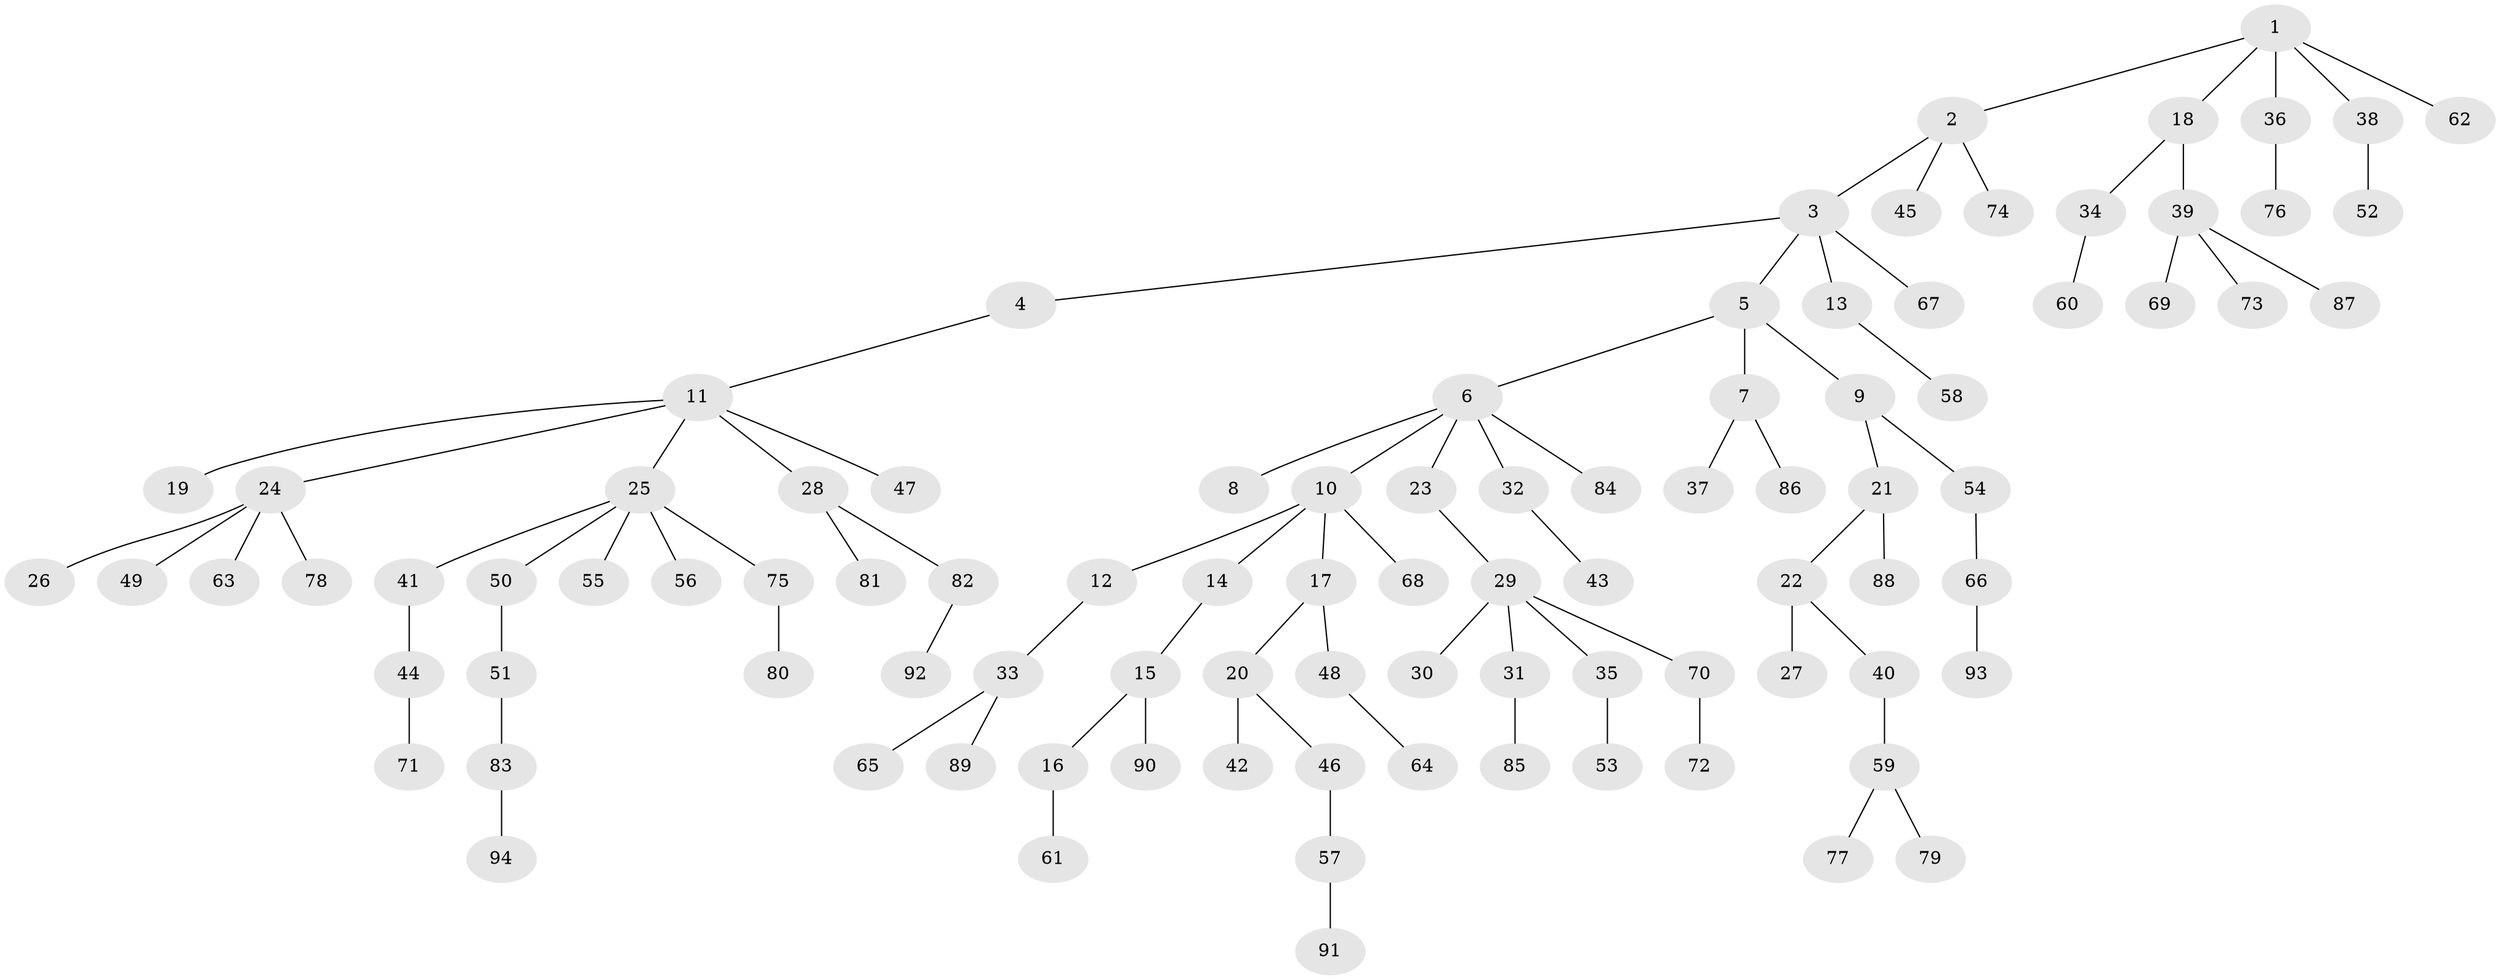 // Generated by graph-tools (version 1.1) at 2025/11/02/27/25 16:11:25]
// undirected, 94 vertices, 93 edges
graph export_dot {
graph [start="1"]
  node [color=gray90,style=filled];
  1;
  2;
  3;
  4;
  5;
  6;
  7;
  8;
  9;
  10;
  11;
  12;
  13;
  14;
  15;
  16;
  17;
  18;
  19;
  20;
  21;
  22;
  23;
  24;
  25;
  26;
  27;
  28;
  29;
  30;
  31;
  32;
  33;
  34;
  35;
  36;
  37;
  38;
  39;
  40;
  41;
  42;
  43;
  44;
  45;
  46;
  47;
  48;
  49;
  50;
  51;
  52;
  53;
  54;
  55;
  56;
  57;
  58;
  59;
  60;
  61;
  62;
  63;
  64;
  65;
  66;
  67;
  68;
  69;
  70;
  71;
  72;
  73;
  74;
  75;
  76;
  77;
  78;
  79;
  80;
  81;
  82;
  83;
  84;
  85;
  86;
  87;
  88;
  89;
  90;
  91;
  92;
  93;
  94;
  1 -- 2;
  1 -- 18;
  1 -- 36;
  1 -- 38;
  1 -- 62;
  2 -- 3;
  2 -- 45;
  2 -- 74;
  3 -- 4;
  3 -- 5;
  3 -- 13;
  3 -- 67;
  4 -- 11;
  5 -- 6;
  5 -- 7;
  5 -- 9;
  6 -- 8;
  6 -- 10;
  6 -- 23;
  6 -- 32;
  6 -- 84;
  7 -- 37;
  7 -- 86;
  9 -- 21;
  9 -- 54;
  10 -- 12;
  10 -- 14;
  10 -- 17;
  10 -- 68;
  11 -- 19;
  11 -- 24;
  11 -- 25;
  11 -- 28;
  11 -- 47;
  12 -- 33;
  13 -- 58;
  14 -- 15;
  15 -- 16;
  15 -- 90;
  16 -- 61;
  17 -- 20;
  17 -- 48;
  18 -- 34;
  18 -- 39;
  20 -- 42;
  20 -- 46;
  21 -- 22;
  21 -- 88;
  22 -- 27;
  22 -- 40;
  23 -- 29;
  24 -- 26;
  24 -- 49;
  24 -- 63;
  24 -- 78;
  25 -- 41;
  25 -- 50;
  25 -- 55;
  25 -- 56;
  25 -- 75;
  28 -- 81;
  28 -- 82;
  29 -- 30;
  29 -- 31;
  29 -- 35;
  29 -- 70;
  31 -- 85;
  32 -- 43;
  33 -- 65;
  33 -- 89;
  34 -- 60;
  35 -- 53;
  36 -- 76;
  38 -- 52;
  39 -- 69;
  39 -- 73;
  39 -- 87;
  40 -- 59;
  41 -- 44;
  44 -- 71;
  46 -- 57;
  48 -- 64;
  50 -- 51;
  51 -- 83;
  54 -- 66;
  57 -- 91;
  59 -- 77;
  59 -- 79;
  66 -- 93;
  70 -- 72;
  75 -- 80;
  82 -- 92;
  83 -- 94;
}
